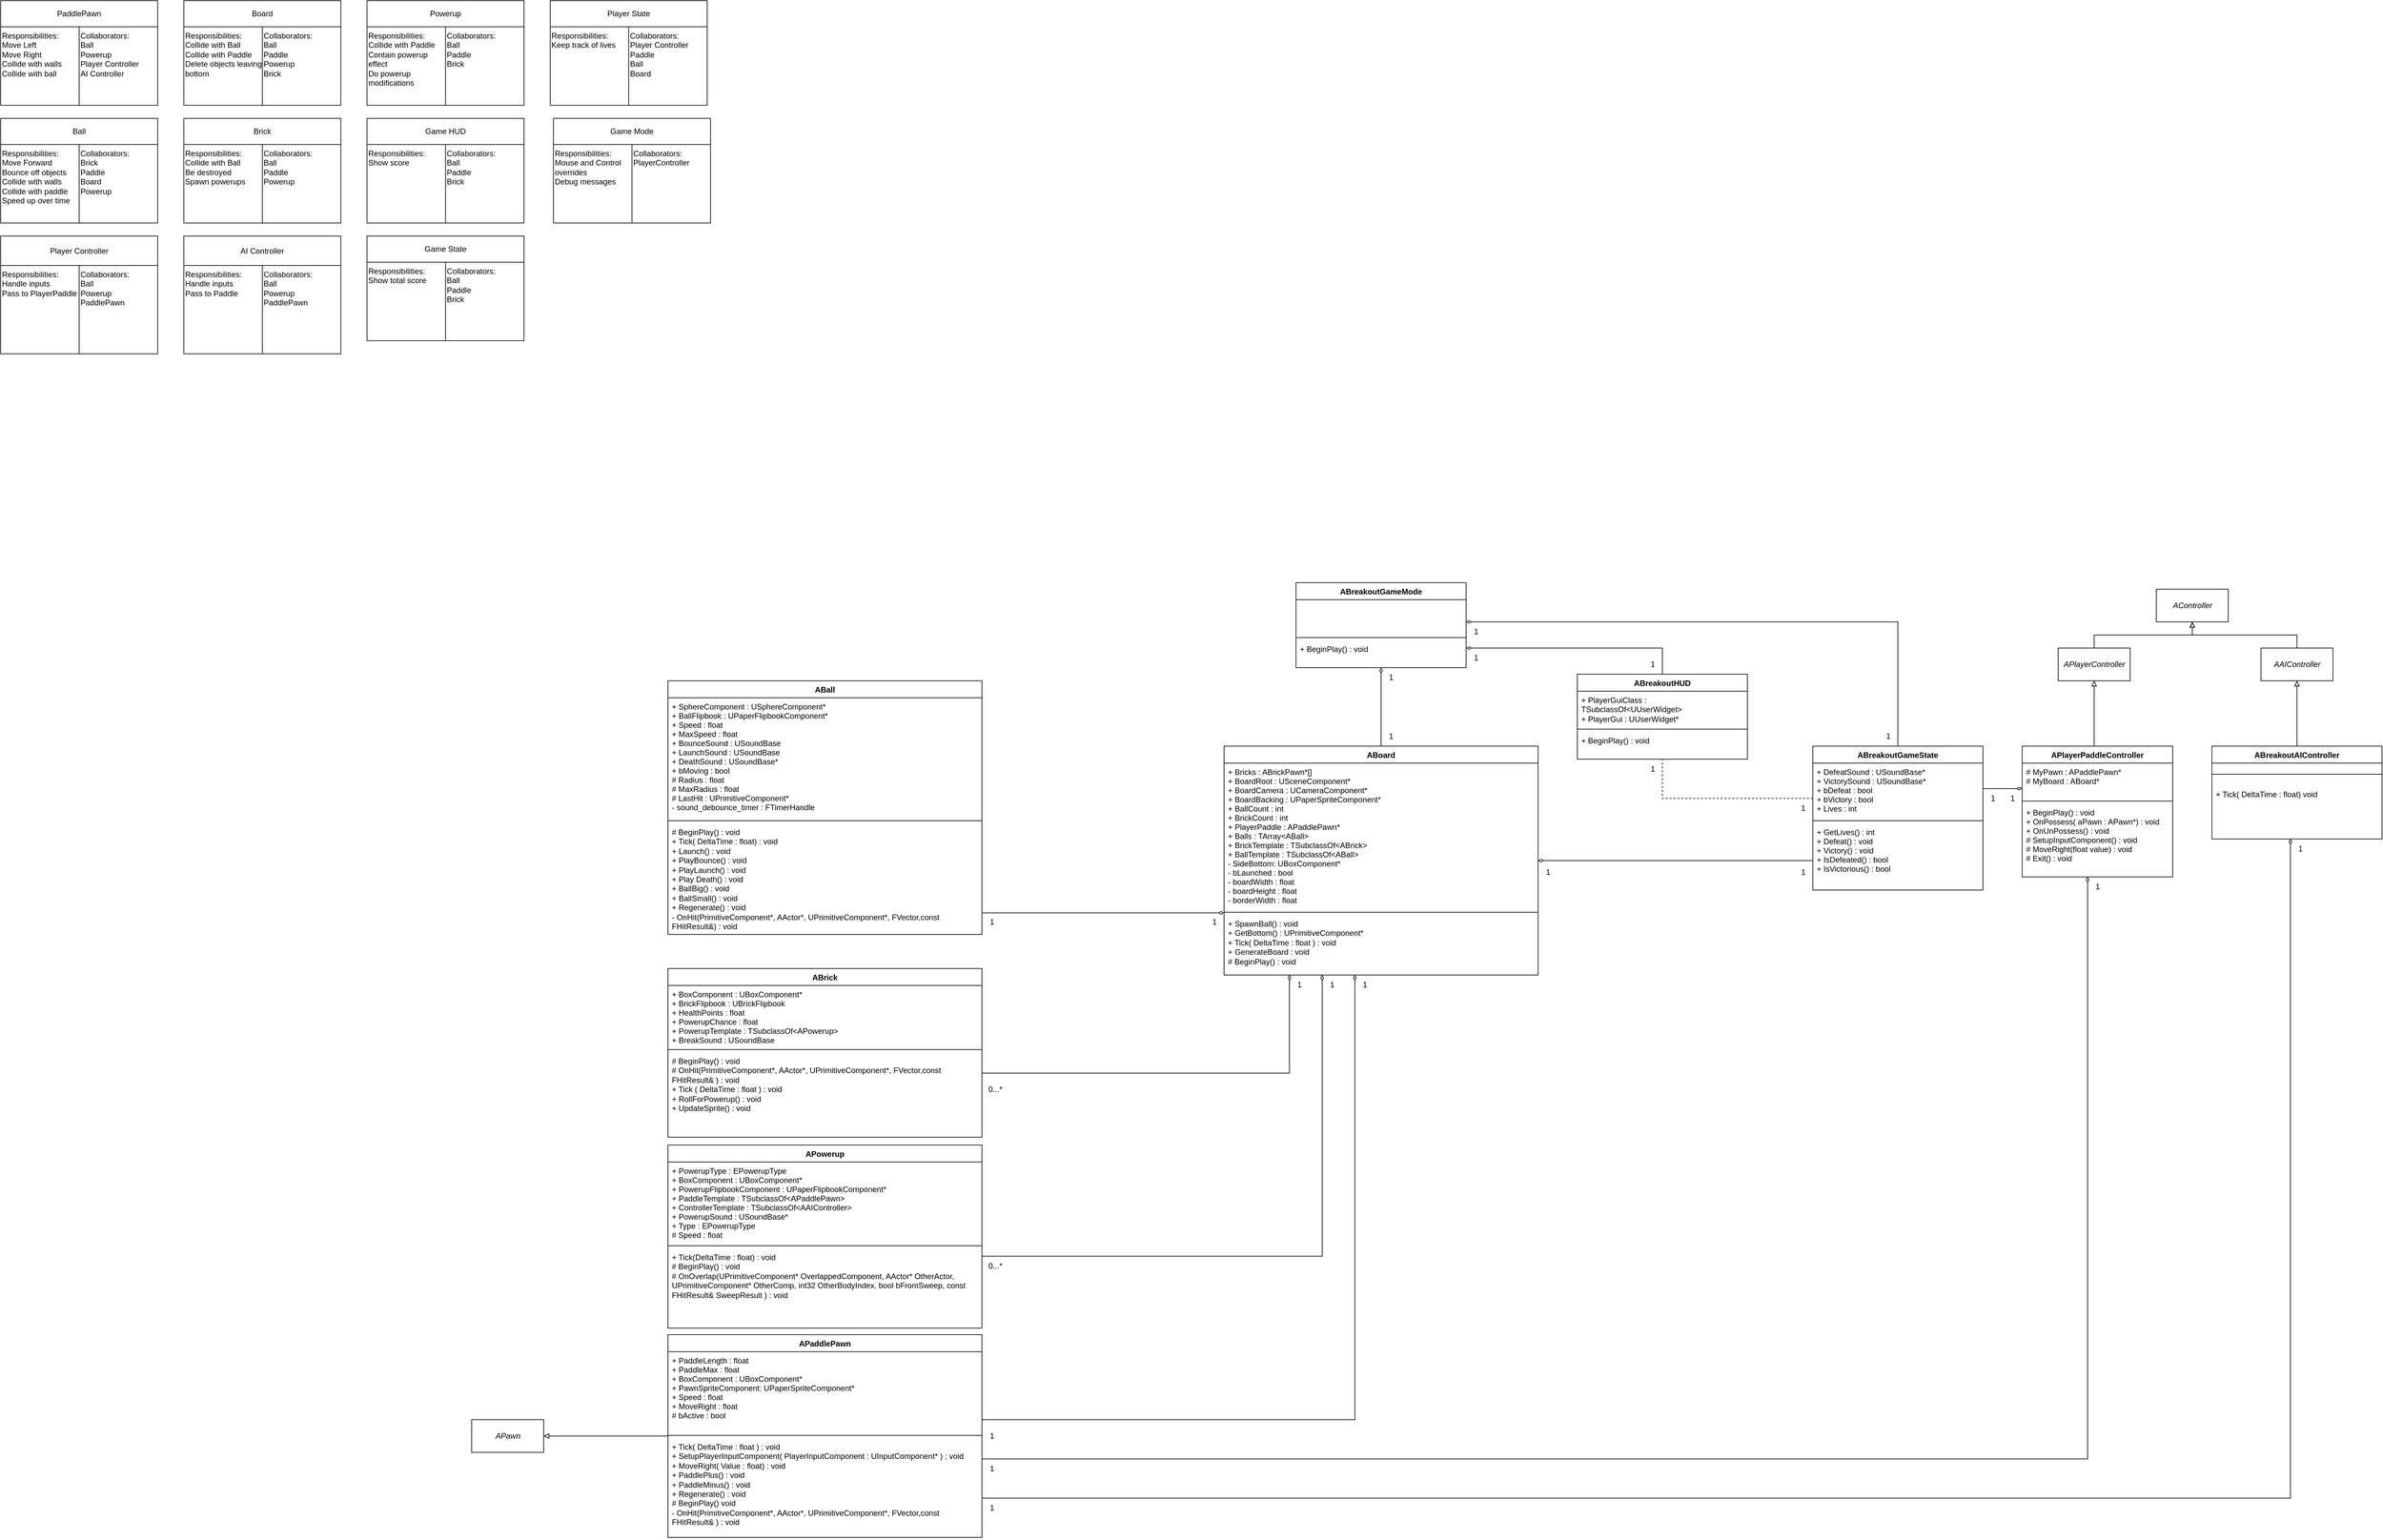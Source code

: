<mxfile version="20.5.3" type="google"><diagram id="Ho-B-RkuxmMPtl5zC5Pr" name="Page-1"><mxGraphModel dx="1625" dy="1938" grid="1" gridSize="10" guides="1" tooltips="1" connect="1" arrows="1" fold="1" page="1" pageScale="1" pageWidth="850" pageHeight="1100" math="0" shadow="0"><root><mxCell id="0"/><mxCell id="1" parent="0"/><mxCell id="bUyKYIeR4zsb5nGHVlZy-1" value="" style="shape=table;startSize=0;container=1;collapsible=0;childLayout=tableLayout;" parent="1" vertex="1"><mxGeometry x="40" y="40" width="240" height="160" as="geometry"/></mxCell><mxCell id="bUyKYIeR4zsb5nGHVlZy-2" value="" style="shape=tableRow;horizontal=0;startSize=0;swimlaneHead=0;swimlaneBody=0;top=0;left=0;bottom=0;right=0;collapsible=0;dropTarget=0;fillColor=none;points=[[0,0.5],[1,0.5]];portConstraint=eastwest;" parent="bUyKYIeR4zsb5nGHVlZy-1" vertex="1"><mxGeometry width="240" height="40" as="geometry"/></mxCell><mxCell id="bUyKYIeR4zsb5nGHVlZy-3" value="PaddlePawn" style="shape=partialRectangle;html=1;whiteSpace=wrap;connectable=0;overflow=hidden;fillColor=none;top=0;left=0;bottom=0;right=0;pointerEvents=1;rowspan=1;colspan=2;" parent="bUyKYIeR4zsb5nGHVlZy-2" vertex="1"><mxGeometry width="240" height="40" as="geometry"><mxRectangle width="120" height="40" as="alternateBounds"/></mxGeometry></mxCell><mxCell id="bUyKYIeR4zsb5nGHVlZy-4" value="" style="shape=partialRectangle;html=1;whiteSpace=wrap;connectable=0;overflow=hidden;fillColor=none;top=0;left=0;bottom=0;right=0;pointerEvents=1;" parent="bUyKYIeR4zsb5nGHVlZy-2" vertex="1" visible="0"><mxGeometry x="120" width="120" height="40" as="geometry"><mxRectangle width="120" height="40" as="alternateBounds"/></mxGeometry></mxCell><mxCell id="bUyKYIeR4zsb5nGHVlZy-5" value="" style="shape=tableRow;horizontal=0;startSize=0;swimlaneHead=0;swimlaneBody=0;top=0;left=0;bottom=0;right=0;collapsible=0;dropTarget=0;fillColor=none;points=[[0,0.5],[1,0.5]];portConstraint=eastwest;" parent="bUyKYIeR4zsb5nGHVlZy-1" vertex="1"><mxGeometry y="40" width="240" height="120" as="geometry"/></mxCell><mxCell id="bUyKYIeR4zsb5nGHVlZy-6" value="Responsibilities:&lt;br&gt;Move Left&lt;br&gt;Move Right&lt;br&gt;Collide with walls&lt;br&gt;Collide with ball" style="shape=partialRectangle;html=1;whiteSpace=wrap;connectable=0;overflow=hidden;fillColor=none;top=0;left=0;bottom=0;right=0;pointerEvents=1;align=left;verticalAlign=top;" parent="bUyKYIeR4zsb5nGHVlZy-5" vertex="1"><mxGeometry width="120" height="120" as="geometry"><mxRectangle width="120" height="120" as="alternateBounds"/></mxGeometry></mxCell><mxCell id="bUyKYIeR4zsb5nGHVlZy-7" value="Collaborators:&lt;br&gt;Ball&lt;br&gt;Powerup&lt;br&gt;Player Controller&lt;br&gt;AI Controller" style="shape=partialRectangle;html=1;whiteSpace=wrap;connectable=0;overflow=hidden;fillColor=none;top=0;left=0;bottom=0;right=0;pointerEvents=1;align=left;verticalAlign=top;" parent="bUyKYIeR4zsb5nGHVlZy-5" vertex="1"><mxGeometry x="120" width="120" height="120" as="geometry"><mxRectangle width="120" height="120" as="alternateBounds"/></mxGeometry></mxCell><mxCell id="bUyKYIeR4zsb5nGHVlZy-8" value="" style="shape=table;startSize=0;container=1;collapsible=0;childLayout=tableLayout;" parent="1" vertex="1"><mxGeometry x="320" y="40" width="240" height="160" as="geometry"/></mxCell><mxCell id="bUyKYIeR4zsb5nGHVlZy-9" value="" style="shape=tableRow;horizontal=0;startSize=0;swimlaneHead=0;swimlaneBody=0;top=0;left=0;bottom=0;right=0;collapsible=0;dropTarget=0;fillColor=none;points=[[0,0.5],[1,0.5]];portConstraint=eastwest;" parent="bUyKYIeR4zsb5nGHVlZy-8" vertex="1"><mxGeometry width="240" height="40" as="geometry"/></mxCell><mxCell id="bUyKYIeR4zsb5nGHVlZy-10" value="Board" style="shape=partialRectangle;html=1;whiteSpace=wrap;connectable=0;overflow=hidden;fillColor=none;top=0;left=0;bottom=0;right=0;pointerEvents=1;rowspan=1;colspan=2;" parent="bUyKYIeR4zsb5nGHVlZy-9" vertex="1"><mxGeometry width="240" height="40" as="geometry"><mxRectangle width="120" height="40" as="alternateBounds"/></mxGeometry></mxCell><mxCell id="bUyKYIeR4zsb5nGHVlZy-11" value="" style="shape=partialRectangle;html=1;whiteSpace=wrap;connectable=0;overflow=hidden;fillColor=none;top=0;left=0;bottom=0;right=0;pointerEvents=1;" parent="bUyKYIeR4zsb5nGHVlZy-9" vertex="1" visible="0"><mxGeometry x="120" width="120" height="40" as="geometry"><mxRectangle width="120" height="40" as="alternateBounds"/></mxGeometry></mxCell><mxCell id="bUyKYIeR4zsb5nGHVlZy-12" value="" style="shape=tableRow;horizontal=0;startSize=0;swimlaneHead=0;swimlaneBody=0;top=0;left=0;bottom=0;right=0;collapsible=0;dropTarget=0;fillColor=none;points=[[0,0.5],[1,0.5]];portConstraint=eastwest;" parent="bUyKYIeR4zsb5nGHVlZy-8" vertex="1"><mxGeometry y="40" width="240" height="120" as="geometry"/></mxCell><mxCell id="bUyKYIeR4zsb5nGHVlZy-13" value="Responsibilities:&lt;br&gt;Collide with Ball&lt;br&gt;Collide with Paddle&lt;br&gt;Delete objects leaving bottom" style="shape=partialRectangle;html=1;whiteSpace=wrap;connectable=0;overflow=hidden;fillColor=none;top=0;left=0;bottom=0;right=0;pointerEvents=1;align=left;verticalAlign=top;" parent="bUyKYIeR4zsb5nGHVlZy-12" vertex="1"><mxGeometry width="120" height="120" as="geometry"><mxRectangle width="120" height="120" as="alternateBounds"/></mxGeometry></mxCell><mxCell id="bUyKYIeR4zsb5nGHVlZy-14" value="Collaborators:&lt;br&gt;Ball&lt;br&gt;Paddle&lt;br&gt;Powerup&lt;br&gt;Brick" style="shape=partialRectangle;html=1;whiteSpace=wrap;connectable=0;overflow=hidden;fillColor=none;top=0;left=0;bottom=0;right=0;pointerEvents=1;align=left;verticalAlign=top;" parent="bUyKYIeR4zsb5nGHVlZy-12" vertex="1"><mxGeometry x="120" width="120" height="120" as="geometry"><mxRectangle width="120" height="120" as="alternateBounds"/></mxGeometry></mxCell><mxCell id="bUyKYIeR4zsb5nGHVlZy-15" value="" style="shape=table;startSize=0;container=1;collapsible=0;childLayout=tableLayout;" parent="1" vertex="1"><mxGeometry x="40" y="220" width="240" height="160" as="geometry"/></mxCell><mxCell id="bUyKYIeR4zsb5nGHVlZy-16" value="" style="shape=tableRow;horizontal=0;startSize=0;swimlaneHead=0;swimlaneBody=0;top=0;left=0;bottom=0;right=0;collapsible=0;dropTarget=0;fillColor=none;points=[[0,0.5],[1,0.5]];portConstraint=eastwest;" parent="bUyKYIeR4zsb5nGHVlZy-15" vertex="1"><mxGeometry width="240" height="40" as="geometry"/></mxCell><mxCell id="bUyKYIeR4zsb5nGHVlZy-17" value="Ball" style="shape=partialRectangle;html=1;whiteSpace=wrap;connectable=0;overflow=hidden;fillColor=none;top=0;left=0;bottom=0;right=0;pointerEvents=1;rowspan=1;colspan=2;" parent="bUyKYIeR4zsb5nGHVlZy-16" vertex="1"><mxGeometry width="240" height="40" as="geometry"><mxRectangle width="120" height="40" as="alternateBounds"/></mxGeometry></mxCell><mxCell id="bUyKYIeR4zsb5nGHVlZy-18" value="" style="shape=partialRectangle;html=1;whiteSpace=wrap;connectable=0;overflow=hidden;fillColor=none;top=0;left=0;bottom=0;right=0;pointerEvents=1;" parent="bUyKYIeR4zsb5nGHVlZy-16" vertex="1" visible="0"><mxGeometry x="120" width="120" height="40" as="geometry"><mxRectangle width="120" height="40" as="alternateBounds"/></mxGeometry></mxCell><mxCell id="bUyKYIeR4zsb5nGHVlZy-19" value="" style="shape=tableRow;horizontal=0;startSize=0;swimlaneHead=0;swimlaneBody=0;top=0;left=0;bottom=0;right=0;collapsible=0;dropTarget=0;fillColor=none;points=[[0,0.5],[1,0.5]];portConstraint=eastwest;" parent="bUyKYIeR4zsb5nGHVlZy-15" vertex="1"><mxGeometry y="40" width="240" height="120" as="geometry"/></mxCell><mxCell id="bUyKYIeR4zsb5nGHVlZy-20" value="Responsibilities:&lt;br&gt;Move Forward&lt;br&gt;Bounce off objects&lt;br&gt;Collide with walls&lt;br&gt;Collide with paddle&lt;br&gt;Speed up over time" style="shape=partialRectangle;html=1;whiteSpace=wrap;connectable=0;overflow=hidden;fillColor=none;top=0;left=0;bottom=0;right=0;pointerEvents=1;align=left;verticalAlign=top;" parent="bUyKYIeR4zsb5nGHVlZy-19" vertex="1"><mxGeometry width="120" height="120" as="geometry"><mxRectangle width="120" height="120" as="alternateBounds"/></mxGeometry></mxCell><mxCell id="bUyKYIeR4zsb5nGHVlZy-21" value="Collaborators:&lt;br&gt;Brick&lt;br&gt;Paddle&lt;br&gt;Board&lt;br&gt;Powerup" style="shape=partialRectangle;html=1;whiteSpace=wrap;connectable=0;overflow=hidden;fillColor=none;top=0;left=0;bottom=0;right=0;pointerEvents=1;align=left;verticalAlign=top;" parent="bUyKYIeR4zsb5nGHVlZy-19" vertex="1"><mxGeometry x="120" width="120" height="120" as="geometry"><mxRectangle width="120" height="120" as="alternateBounds"/></mxGeometry></mxCell><mxCell id="bUyKYIeR4zsb5nGHVlZy-22" value="" style="shape=table;startSize=0;container=1;collapsible=0;childLayout=tableLayout;" parent="1" vertex="1"><mxGeometry x="320" y="220" width="240" height="160" as="geometry"/></mxCell><mxCell id="bUyKYIeR4zsb5nGHVlZy-23" value="" style="shape=tableRow;horizontal=0;startSize=0;swimlaneHead=0;swimlaneBody=0;top=0;left=0;bottom=0;right=0;collapsible=0;dropTarget=0;fillColor=none;points=[[0,0.5],[1,0.5]];portConstraint=eastwest;" parent="bUyKYIeR4zsb5nGHVlZy-22" vertex="1"><mxGeometry width="240" height="40" as="geometry"/></mxCell><mxCell id="bUyKYIeR4zsb5nGHVlZy-24" value="Brick" style="shape=partialRectangle;html=1;whiteSpace=wrap;connectable=0;overflow=hidden;fillColor=none;top=0;left=0;bottom=0;right=0;pointerEvents=1;rowspan=1;colspan=2;" parent="bUyKYIeR4zsb5nGHVlZy-23" vertex="1"><mxGeometry width="240" height="40" as="geometry"><mxRectangle width="120" height="40" as="alternateBounds"/></mxGeometry></mxCell><mxCell id="bUyKYIeR4zsb5nGHVlZy-25" value="" style="shape=partialRectangle;html=1;whiteSpace=wrap;connectable=0;overflow=hidden;fillColor=none;top=0;left=0;bottom=0;right=0;pointerEvents=1;" parent="bUyKYIeR4zsb5nGHVlZy-23" vertex="1" visible="0"><mxGeometry x="120" width="120" height="40" as="geometry"><mxRectangle width="120" height="40" as="alternateBounds"/></mxGeometry></mxCell><mxCell id="bUyKYIeR4zsb5nGHVlZy-26" value="" style="shape=tableRow;horizontal=0;startSize=0;swimlaneHead=0;swimlaneBody=0;top=0;left=0;bottom=0;right=0;collapsible=0;dropTarget=0;fillColor=none;points=[[0,0.5],[1,0.5]];portConstraint=eastwest;" parent="bUyKYIeR4zsb5nGHVlZy-22" vertex="1"><mxGeometry y="40" width="240" height="120" as="geometry"/></mxCell><mxCell id="bUyKYIeR4zsb5nGHVlZy-27" value="Responsibilities:&lt;br&gt;Collide with Ball&lt;br&gt;Be destroyed&lt;br&gt;Spawn powerups" style="shape=partialRectangle;html=1;whiteSpace=wrap;connectable=0;overflow=hidden;fillColor=none;top=0;left=0;bottom=0;right=0;pointerEvents=1;align=left;verticalAlign=top;" parent="bUyKYIeR4zsb5nGHVlZy-26" vertex="1"><mxGeometry width="120" height="120" as="geometry"><mxRectangle width="120" height="120" as="alternateBounds"/></mxGeometry></mxCell><mxCell id="bUyKYIeR4zsb5nGHVlZy-28" value="Collaborators:&lt;br&gt;Ball&lt;br&gt;Paddle&lt;br&gt;Powerup" style="shape=partialRectangle;html=1;whiteSpace=wrap;connectable=0;overflow=hidden;fillColor=none;top=0;left=0;bottom=0;right=0;pointerEvents=1;align=left;verticalAlign=top;" parent="bUyKYIeR4zsb5nGHVlZy-26" vertex="1"><mxGeometry x="120" width="120" height="120" as="geometry"><mxRectangle width="120" height="120" as="alternateBounds"/></mxGeometry></mxCell><mxCell id="bUyKYIeR4zsb5nGHVlZy-29" value="" style="shape=table;startSize=0;container=1;collapsible=0;childLayout=tableLayout;" parent="1" vertex="1"><mxGeometry x="600" y="40" width="240" height="160" as="geometry"/></mxCell><mxCell id="bUyKYIeR4zsb5nGHVlZy-30" value="" style="shape=tableRow;horizontal=0;startSize=0;swimlaneHead=0;swimlaneBody=0;top=0;left=0;bottom=0;right=0;collapsible=0;dropTarget=0;fillColor=none;points=[[0,0.5],[1,0.5]];portConstraint=eastwest;" parent="bUyKYIeR4zsb5nGHVlZy-29" vertex="1"><mxGeometry width="240" height="40" as="geometry"/></mxCell><mxCell id="bUyKYIeR4zsb5nGHVlZy-31" value="Powerup" style="shape=partialRectangle;html=1;whiteSpace=wrap;connectable=0;overflow=hidden;fillColor=none;top=0;left=0;bottom=0;right=0;pointerEvents=1;rowspan=1;colspan=2;" parent="bUyKYIeR4zsb5nGHVlZy-30" vertex="1"><mxGeometry width="240" height="40" as="geometry"><mxRectangle width="120" height="40" as="alternateBounds"/></mxGeometry></mxCell><mxCell id="bUyKYIeR4zsb5nGHVlZy-32" value="" style="shape=partialRectangle;html=1;whiteSpace=wrap;connectable=0;overflow=hidden;fillColor=none;top=0;left=0;bottom=0;right=0;pointerEvents=1;" parent="bUyKYIeR4zsb5nGHVlZy-30" vertex="1" visible="0"><mxGeometry x="120" width="120" height="40" as="geometry"><mxRectangle width="120" height="40" as="alternateBounds"/></mxGeometry></mxCell><mxCell id="bUyKYIeR4zsb5nGHVlZy-33" value="" style="shape=tableRow;horizontal=0;startSize=0;swimlaneHead=0;swimlaneBody=0;top=0;left=0;bottom=0;right=0;collapsible=0;dropTarget=0;fillColor=none;points=[[0,0.5],[1,0.5]];portConstraint=eastwest;" parent="bUyKYIeR4zsb5nGHVlZy-29" vertex="1"><mxGeometry y="40" width="240" height="120" as="geometry"/></mxCell><mxCell id="bUyKYIeR4zsb5nGHVlZy-34" value="Responsibilities:&lt;br&gt;Collide with Paddle&lt;br&gt;Contain powerup effect&lt;br&gt;Do powerup modifications" style="shape=partialRectangle;html=1;whiteSpace=wrap;connectable=0;overflow=hidden;fillColor=none;top=0;left=0;bottom=0;right=0;pointerEvents=1;align=left;verticalAlign=top;" parent="bUyKYIeR4zsb5nGHVlZy-33" vertex="1"><mxGeometry width="120" height="120" as="geometry"><mxRectangle width="120" height="120" as="alternateBounds"/></mxGeometry></mxCell><mxCell id="bUyKYIeR4zsb5nGHVlZy-35" value="Collaborators:&lt;br&gt;Ball&lt;br&gt;Paddle&lt;br&gt;Brick" style="shape=partialRectangle;html=1;whiteSpace=wrap;connectable=0;overflow=hidden;fillColor=none;top=0;left=0;bottom=0;right=0;pointerEvents=1;align=left;verticalAlign=top;" parent="bUyKYIeR4zsb5nGHVlZy-33" vertex="1"><mxGeometry x="120" width="120" height="120" as="geometry"><mxRectangle width="120" height="120" as="alternateBounds"/></mxGeometry></mxCell><mxCell id="-lI7ovpHppfsJtkFs-yP-1" value="" style="shape=table;startSize=0;container=1;collapsible=0;childLayout=tableLayout;" parent="1" vertex="1"><mxGeometry x="40" y="400" width="240" height="180" as="geometry"/></mxCell><mxCell id="-lI7ovpHppfsJtkFs-yP-2" value="" style="shape=tableRow;horizontal=0;startSize=0;swimlaneHead=0;swimlaneBody=0;top=0;left=0;bottom=0;right=0;collapsible=0;dropTarget=0;fillColor=none;points=[[0,0.5],[1,0.5]];portConstraint=eastwest;" parent="-lI7ovpHppfsJtkFs-yP-1" vertex="1"><mxGeometry width="240" height="45" as="geometry"/></mxCell><mxCell id="-lI7ovpHppfsJtkFs-yP-3" value="Player Controller" style="shape=partialRectangle;html=1;whiteSpace=wrap;connectable=0;overflow=hidden;fillColor=none;top=0;left=0;bottom=0;right=0;pointerEvents=1;rowspan=1;colspan=2;" parent="-lI7ovpHppfsJtkFs-yP-2" vertex="1"><mxGeometry width="240" height="45" as="geometry"><mxRectangle width="120" height="45" as="alternateBounds"/></mxGeometry></mxCell><mxCell id="-lI7ovpHppfsJtkFs-yP-4" value="" style="shape=partialRectangle;html=1;whiteSpace=wrap;connectable=0;overflow=hidden;fillColor=none;top=0;left=0;bottom=0;right=0;pointerEvents=1;" parent="-lI7ovpHppfsJtkFs-yP-2" vertex="1" visible="0"><mxGeometry x="120" width="120" height="45" as="geometry"><mxRectangle width="120" height="45" as="alternateBounds"/></mxGeometry></mxCell><mxCell id="-lI7ovpHppfsJtkFs-yP-5" value="" style="shape=tableRow;horizontal=0;startSize=0;swimlaneHead=0;swimlaneBody=0;top=0;left=0;bottom=0;right=0;collapsible=0;dropTarget=0;fillColor=none;points=[[0,0.5],[1,0.5]];portConstraint=eastwest;" parent="-lI7ovpHppfsJtkFs-yP-1" vertex="1"><mxGeometry y="45" width="240" height="135" as="geometry"/></mxCell><mxCell id="-lI7ovpHppfsJtkFs-yP-6" value="Responsibilities:&lt;br&gt;Handle inputs &lt;br&gt;Pass to PlayerPaddle&lt;br&gt;" style="shape=partialRectangle;html=1;whiteSpace=wrap;connectable=0;overflow=hidden;fillColor=none;top=0;left=0;bottom=0;right=0;pointerEvents=1;align=left;verticalAlign=top;" parent="-lI7ovpHppfsJtkFs-yP-5" vertex="1"><mxGeometry width="120" height="135" as="geometry"><mxRectangle width="120" height="135" as="alternateBounds"/></mxGeometry></mxCell><mxCell id="-lI7ovpHppfsJtkFs-yP-7" value="Collaborators:&lt;br&gt;Ball&lt;br&gt;Powerup&lt;br&gt;PaddlePawn" style="shape=partialRectangle;html=1;whiteSpace=wrap;connectable=0;overflow=hidden;fillColor=none;top=0;left=0;bottom=0;right=0;pointerEvents=1;align=left;verticalAlign=top;" parent="-lI7ovpHppfsJtkFs-yP-5" vertex="1"><mxGeometry x="120" width="120" height="135" as="geometry"><mxRectangle width="120" height="135" as="alternateBounds"/></mxGeometry></mxCell><mxCell id="-lI7ovpHppfsJtkFs-yP-22" style="edgeStyle=orthogonalEdgeStyle;rounded=0;orthogonalLoop=1;jettySize=auto;html=1;endArrow=block;endFill=0;" parent="1" source="-lI7ovpHppfsJtkFs-yP-8" target="-lI7ovpHppfsJtkFs-yP-19" edge="1"><mxGeometry relative="1" as="geometry"/></mxCell><mxCell id="-lI7ovpHppfsJtkFs-yP-8" value="APaddlePawn" style="swimlane;fontStyle=1;align=center;verticalAlign=top;childLayout=stackLayout;horizontal=1;startSize=26;horizontalStack=0;resizeParent=1;resizeParentMax=0;resizeLast=0;collapsible=1;marginBottom=0;" parent="1" vertex="1"><mxGeometry x="1060" y="2080" width="480" height="310" as="geometry"/></mxCell><mxCell id="-lI7ovpHppfsJtkFs-yP-9" value="+ PaddleLength : float&#10;+ PaddleMax : float&#10;+ BoxComponent : UBoxComponent*&#10;+ PawnSpriteComponent: UPaperSpriteComponent*&#10;+ Speed : float&#10;+ MoveRight : float&#10;# bActive : bool" style="text;strokeColor=none;fillColor=none;align=left;verticalAlign=top;spacingLeft=4;spacingRight=4;overflow=hidden;rotatable=0;points=[[0,0.5],[1,0.5]];portConstraint=eastwest;" parent="-lI7ovpHppfsJtkFs-yP-8" vertex="1"><mxGeometry y="26" width="480" height="124" as="geometry"/></mxCell><mxCell id="-lI7ovpHppfsJtkFs-yP-10" value="" style="line;strokeWidth=1;fillColor=none;align=left;verticalAlign=middle;spacingTop=-1;spacingLeft=3;spacingRight=3;rotatable=0;labelPosition=right;points=[];portConstraint=eastwest;strokeColor=inherit;" parent="-lI7ovpHppfsJtkFs-yP-8" vertex="1"><mxGeometry y="150" width="480" height="8" as="geometry"/></mxCell><mxCell id="-lI7ovpHppfsJtkFs-yP-11" value="+ Tick( DeltaTime : float ) : void&#10;+ SetupPlayerInputComponent( PlayerInputComponent : UInputComponent* ) : void&#10;+ MoveRight( Value : float) : void&#10;+ PaddlePlus() : void&#10;+ PaddleMinus() : void&#10;+ Regenerate() : void&#10;# BeginPlay() void&#10;- OnHit(PrimitiveComponent*, AActor*, UPrimitiveComponent*, FVector,const FHitResult&amp; ) : void" style="text;strokeColor=none;fillColor=none;align=left;verticalAlign=top;spacingLeft=4;spacingRight=4;overflow=hidden;rotatable=0;points=[[0,0.5],[1,0.5]];portConstraint=eastwest;rounded=0;whiteSpace=wrap;" parent="-lI7ovpHppfsJtkFs-yP-8" vertex="1"><mxGeometry y="158" width="480" height="152" as="geometry"/></mxCell><mxCell id="-lI7ovpHppfsJtkFs-yP-12" value="" style="shape=table;startSize=0;container=1;collapsible=0;childLayout=tableLayout;" parent="1" vertex="1"><mxGeometry x="320" y="400" width="240" height="180" as="geometry"/></mxCell><mxCell id="-lI7ovpHppfsJtkFs-yP-13" value="" style="shape=tableRow;horizontal=0;startSize=0;swimlaneHead=0;swimlaneBody=0;top=0;left=0;bottom=0;right=0;collapsible=0;dropTarget=0;fillColor=none;points=[[0,0.5],[1,0.5]];portConstraint=eastwest;" parent="-lI7ovpHppfsJtkFs-yP-12" vertex="1"><mxGeometry width="240" height="45" as="geometry"/></mxCell><mxCell id="-lI7ovpHppfsJtkFs-yP-14" value="AI Controller" style="shape=partialRectangle;html=1;whiteSpace=wrap;connectable=0;overflow=hidden;fillColor=none;top=0;left=0;bottom=0;right=0;pointerEvents=1;rowspan=1;colspan=2;" parent="-lI7ovpHppfsJtkFs-yP-13" vertex="1"><mxGeometry width="240" height="45" as="geometry"><mxRectangle width="120" height="45" as="alternateBounds"/></mxGeometry></mxCell><mxCell id="-lI7ovpHppfsJtkFs-yP-15" value="" style="shape=partialRectangle;html=1;whiteSpace=wrap;connectable=0;overflow=hidden;fillColor=none;top=0;left=0;bottom=0;right=0;pointerEvents=1;" parent="-lI7ovpHppfsJtkFs-yP-13" vertex="1" visible="0"><mxGeometry x="120" width="120" height="45" as="geometry"><mxRectangle width="120" height="45" as="alternateBounds"/></mxGeometry></mxCell><mxCell id="-lI7ovpHppfsJtkFs-yP-16" value="" style="shape=tableRow;horizontal=0;startSize=0;swimlaneHead=0;swimlaneBody=0;top=0;left=0;bottom=0;right=0;collapsible=0;dropTarget=0;fillColor=none;points=[[0,0.5],[1,0.5]];portConstraint=eastwest;" parent="-lI7ovpHppfsJtkFs-yP-12" vertex="1"><mxGeometry y="45" width="240" height="135" as="geometry"/></mxCell><mxCell id="-lI7ovpHppfsJtkFs-yP-17" value="Responsibilities:&lt;br&gt;Handle inputs &lt;br&gt;Pass to Paddle" style="shape=partialRectangle;html=1;whiteSpace=wrap;connectable=0;overflow=hidden;fillColor=none;top=0;left=0;bottom=0;right=0;pointerEvents=1;align=left;verticalAlign=top;" parent="-lI7ovpHppfsJtkFs-yP-16" vertex="1"><mxGeometry width="120" height="135" as="geometry"><mxRectangle width="120" height="135" as="alternateBounds"/></mxGeometry></mxCell><mxCell id="-lI7ovpHppfsJtkFs-yP-18" value="Collaborators:&lt;br&gt;Ball&lt;br&gt;Powerup&lt;br&gt;PaddlePawn" style="shape=partialRectangle;html=1;whiteSpace=wrap;connectable=0;overflow=hidden;fillColor=none;top=0;left=0;bottom=0;right=0;pointerEvents=1;align=left;verticalAlign=top;" parent="-lI7ovpHppfsJtkFs-yP-16" vertex="1"><mxGeometry x="120" width="120" height="135" as="geometry"><mxRectangle width="120" height="135" as="alternateBounds"/></mxGeometry></mxCell><mxCell id="-lI7ovpHppfsJtkFs-yP-19" value="&lt;i&gt;APawn&lt;/i&gt;" style="html=1;" parent="1" vertex="1"><mxGeometry x="760" y="2210" width="110" height="50" as="geometry"/></mxCell><mxCell id="-lI7ovpHppfsJtkFs-yP-23" value="ABall" style="swimlane;fontStyle=1;align=center;verticalAlign=top;childLayout=stackLayout;horizontal=1;startSize=26;horizontalStack=0;resizeParent=1;resizeParentMax=0;resizeLast=0;collapsible=1;marginBottom=0;" parent="1" vertex="1"><mxGeometry x="1060" y="1080" width="480" height="388" as="geometry"><mxRectangle x="650" y="1140" width="70" height="30" as="alternateBounds"/></mxGeometry></mxCell><mxCell id="-lI7ovpHppfsJtkFs-yP-24" value="+ SphereComponent : USphereComponent*&#10;+ BallFlipbook : UPaperFlipbookComponent*&#10;+ Speed : float&#10;+ MaxSpeed : float&#10;+ BounceSound : USoundBase&#10;+ LaunchSound : USoundBase&#10;+ DeathSound : USoundBase*&#10;+ bMoving : bool&#10;# Radius : float&#10;# MaxRadius : float&#10;# LastHit : UPrimitiveComponent*&#10;- sound_debounce_timer : FTimerHandle&#10;" style="text;strokeColor=none;fillColor=none;align=left;verticalAlign=top;spacingLeft=4;spacingRight=4;overflow=hidden;rotatable=0;points=[[0,0.5],[1,0.5]];portConstraint=eastwest;" parent="-lI7ovpHppfsJtkFs-yP-23" vertex="1"><mxGeometry y="26" width="480" height="184" as="geometry"/></mxCell><mxCell id="-lI7ovpHppfsJtkFs-yP-25" value="" style="line;strokeWidth=1;fillColor=none;align=left;verticalAlign=middle;spacingTop=-1;spacingLeft=3;spacingRight=3;rotatable=0;labelPosition=right;points=[];portConstraint=eastwest;strokeColor=inherit;" parent="-lI7ovpHppfsJtkFs-yP-23" vertex="1"><mxGeometry y="210" width="480" height="8" as="geometry"/></mxCell><mxCell id="-lI7ovpHppfsJtkFs-yP-26" value="# BeginPlay() : void&#10;+ Tick( DeltaTime : float) : void&#10;+ Launch() : void&#10;+ PlayBounce() : void&#10;+ PlayLaunch() : void&#10;+ Play Death() : void&#10;+ BallBig() : void&#10;+ BallSmall() : void&#10;+ Regenerate() : void&#10;- OnHit(PrimitiveComponent*, AActor*, UPrimitiveComponent*, FVector,const FHitResult&amp;) : void" style="text;strokeColor=none;fillColor=none;align=left;verticalAlign=top;spacingLeft=4;spacingRight=4;overflow=hidden;rotatable=0;points=[[0,0.5],[1,0.5]];portConstraint=eastwest;whiteSpace=wrap;" parent="-lI7ovpHppfsJtkFs-yP-23" vertex="1"><mxGeometry y="218" width="480" height="170" as="geometry"/></mxCell><mxCell id="8lksy13aBJpFLraxpD3n-131" style="edgeStyle=orthogonalEdgeStyle;rounded=0;orthogonalLoop=1;jettySize=auto;html=1;startArrow=diamondThin;startFill=0;endArrow=none;endFill=0;" parent="1" source="-lI7ovpHppfsJtkFs-yP-27" target="8lksy13aBJpFLraxpD3n-59" edge="1"><mxGeometry relative="1" as="geometry"><Array as="points"><mxPoint x="2940" y="1400"/></Array></mxGeometry></mxCell><mxCell id="8lksy13aBJpFLraxpD3n-142" style="edgeStyle=orthogonalEdgeStyle;rounded=0;orthogonalLoop=1;jettySize=auto;html=1;startArrow=diamondThin;startFill=0;endArrow=none;endFill=0;" parent="1" source="-lI7ovpHppfsJtkFs-yP-27" target="-lI7ovpHppfsJtkFs-yP-23" edge="1"><mxGeometry relative="1" as="geometry"><Array as="points"><mxPoint x="1790" y="1435"/><mxPoint x="1790" y="1435"/></Array></mxGeometry></mxCell><mxCell id="8lksy13aBJpFLraxpD3n-144" style="edgeStyle=orthogonalEdgeStyle;rounded=0;orthogonalLoop=1;jettySize=auto;html=1;startArrow=diamondThin;startFill=0;endArrow=none;endFill=0;" parent="1" source="-lI7ovpHppfsJtkFs-yP-27" target="-lI7ovpHppfsJtkFs-yP-32" edge="1"><mxGeometry relative="1" as="geometry"><Array as="points"><mxPoint x="2010" y="1680"/></Array></mxGeometry></mxCell><mxCell id="8lksy13aBJpFLraxpD3n-146" style="edgeStyle=orthogonalEdgeStyle;rounded=0;orthogonalLoop=1;jettySize=auto;html=1;startArrow=diamondThin;startFill=0;endArrow=none;endFill=0;" parent="1" source="-lI7ovpHppfsJtkFs-yP-27" target="-lI7ovpHppfsJtkFs-yP-38" edge="1"><mxGeometry relative="1" as="geometry"><Array as="points"><mxPoint x="2060" y="1960"/></Array></mxGeometry></mxCell><mxCell id="8lksy13aBJpFLraxpD3n-148" style="edgeStyle=orthogonalEdgeStyle;rounded=0;orthogonalLoop=1;jettySize=auto;html=1;startArrow=diamondThin;startFill=0;endArrow=none;endFill=0;" parent="1" source="-lI7ovpHppfsJtkFs-yP-27" target="-lI7ovpHppfsJtkFs-yP-8" edge="1"><mxGeometry relative="1" as="geometry"><Array as="points"><mxPoint x="2110" y="2210"/></Array></mxGeometry></mxCell><mxCell id="-lI7ovpHppfsJtkFs-yP-27" value="ABoard" style="swimlane;fontStyle=1;align=center;verticalAlign=top;childLayout=stackLayout;horizontal=1;startSize=26;horizontalStack=0;resizeParent=1;resizeParentMax=0;resizeLast=0;collapsible=1;marginBottom=0;" parent="1" vertex="1"><mxGeometry x="1910" y="1180" width="480" height="350" as="geometry"/></mxCell><mxCell id="-lI7ovpHppfsJtkFs-yP-28" value="+ Bricks : ABrickPawn*[]&#10;+ BoardRoot : USceneComponent*&#10;+ BoardCamera : UCameraComponent*&#10;+ BoardBacking : UPaperSpriteComponent*&#10;+ BallCount : int&#10;+ BrickCount : int&#10;+ PlayerPaddle : APaddlePawn*&#10;+ Balls : TArray&lt;ABall&gt;&#10;+ BrickTemplate : TSubclassOf&lt;ABrick&gt;&#10;+ BallTemplate : TSubclassOf&lt;ABall&gt;&#10;- SideBottom: UBoxComponent*&#10;- bLaunched : bool&#10;- boardWidth : float&#10;- boardHeight : float&#10;- borderWidth : float" style="text;strokeColor=none;fillColor=none;align=left;verticalAlign=top;spacingLeft=4;spacingRight=4;overflow=hidden;rotatable=0;points=[[0,0.5],[1,0.5]];portConstraint=eastwest;" parent="-lI7ovpHppfsJtkFs-yP-27" vertex="1"><mxGeometry y="26" width="480" height="224" as="geometry"/></mxCell><mxCell id="-lI7ovpHppfsJtkFs-yP-29" value="" style="line;strokeWidth=1;fillColor=none;align=left;verticalAlign=middle;spacingTop=-1;spacingLeft=3;spacingRight=3;rotatable=0;labelPosition=right;points=[];portConstraint=eastwest;strokeColor=inherit;" parent="-lI7ovpHppfsJtkFs-yP-27" vertex="1"><mxGeometry y="250" width="480" height="8" as="geometry"/></mxCell><mxCell id="-lI7ovpHppfsJtkFs-yP-30" value="+ SpawnBall() : void&#10;+ GetBottom() : UPrimitiveComponent*&#10;+ Tick( DeltaTime : float ) : void&#10;+ GenerateBoard : void&#10;# BeginPlay() : void" style="text;strokeColor=none;fillColor=none;align=left;verticalAlign=top;spacingLeft=4;spacingRight=4;overflow=hidden;rotatable=0;points=[[0,0.5],[1,0.5]];portConstraint=eastwest;whiteSpace=wrap;" parent="-lI7ovpHppfsJtkFs-yP-27" vertex="1"><mxGeometry y="258" width="480" height="92" as="geometry"/></mxCell><mxCell id="-lI7ovpHppfsJtkFs-yP-32" value="ABrick" style="swimlane;fontStyle=1;align=center;verticalAlign=top;childLayout=stackLayout;horizontal=1;startSize=26;horizontalStack=0;resizeParent=1;resizeParentMax=0;resizeLast=0;collapsible=1;marginBottom=0;" parent="1" vertex="1"><mxGeometry x="1060" y="1520" width="480" height="258" as="geometry"/></mxCell><mxCell id="-lI7ovpHppfsJtkFs-yP-33" value="+ BoxComponent : UBoxComponent*&#10;+ BrickFlipbook : UBrickFlipbook&#10;+ HealthPoints : float&#10;+ PowerupChance : float&#10;+ PowerupTemplate : TSubclassOf&lt;APowerup&gt;&#10;+ BreakSound : USoundBase" style="text;strokeColor=none;fillColor=none;align=left;verticalAlign=top;spacingLeft=4;spacingRight=4;overflow=hidden;rotatable=0;points=[[0,0.5],[1,0.5]];portConstraint=eastwest;" parent="-lI7ovpHppfsJtkFs-yP-32" vertex="1"><mxGeometry y="26" width="480" height="94" as="geometry"/></mxCell><mxCell id="-lI7ovpHppfsJtkFs-yP-34" value="" style="line;strokeWidth=1;fillColor=none;align=left;verticalAlign=middle;spacingTop=-1;spacingLeft=3;spacingRight=3;rotatable=0;labelPosition=right;points=[];portConstraint=eastwest;strokeColor=inherit;" parent="-lI7ovpHppfsJtkFs-yP-32" vertex="1"><mxGeometry y="120" width="480" height="8" as="geometry"/></mxCell><mxCell id="-lI7ovpHppfsJtkFs-yP-35" value="# BeginPlay() : void&#10;# OnHit(PrimitiveComponent*, AActor*, UPrimitiveComponent*, FVector,const FHitResult&amp; ) : void&#10;+ Tick ( DeltaTime : float ) : void&#10;+ RollForPowerup() : void&#10;+ UpdateSprite() : void" style="text;strokeColor=none;fillColor=none;align=left;verticalAlign=top;spacingLeft=4;spacingRight=4;overflow=hidden;rotatable=0;points=[[0,0.5],[1,0.5]];portConstraint=eastwest;whiteSpace=wrap;" parent="-lI7ovpHppfsJtkFs-yP-32" vertex="1"><mxGeometry y="128" width="480" height="130" as="geometry"/></mxCell><mxCell id="-lI7ovpHppfsJtkFs-yP-38" value="APowerup" style="swimlane;fontStyle=1;align=center;verticalAlign=top;childLayout=stackLayout;horizontal=1;startSize=26;horizontalStack=0;resizeParent=1;resizeParentMax=0;resizeLast=0;collapsible=1;marginBottom=0;" parent="1" vertex="1"><mxGeometry x="1060" y="1790" width="480" height="280" as="geometry"/></mxCell><mxCell id="-lI7ovpHppfsJtkFs-yP-39" value="+ PowerupType : EPowerupType&#10;+ BoxComponent : UBoxComponent*&#10;+ PowerupFlipbookComponent : UPaperFlipbookComponent*&#10;+ PaddleTemplate : TSubclassOf&lt;APaddlePawn&gt;&#10;+ ControllerTemplate : TSubclassOf&lt;AAIController&gt;&#10;+ PowerupSound : USoundBase*&#10;+ Type : EPowerupType &#10;# Speed : float" style="text;strokeColor=none;fillColor=none;align=left;verticalAlign=top;spacingLeft=4;spacingRight=4;overflow=hidden;rotatable=0;points=[[0,0.5],[1,0.5]];portConstraint=eastwest;" parent="-lI7ovpHppfsJtkFs-yP-38" vertex="1"><mxGeometry y="26" width="480" height="124" as="geometry"/></mxCell><mxCell id="-lI7ovpHppfsJtkFs-yP-40" value="" style="line;strokeWidth=1;fillColor=none;align=left;verticalAlign=middle;spacingTop=-1;spacingLeft=3;spacingRight=3;rotatable=0;labelPosition=right;points=[];portConstraint=eastwest;strokeColor=inherit;" parent="-lI7ovpHppfsJtkFs-yP-38" vertex="1"><mxGeometry y="150" width="480" height="8" as="geometry"/></mxCell><mxCell id="-lI7ovpHppfsJtkFs-yP-41" value="+ Tick(DeltaTime : float) : void&#10;# BeginPlay() : void&#10;# OnOverlap(UPrimitiveComponent* OverlappedComponent, AActor* OtherActor, UPrimitiveComponent* OtherComp, int32 OtherBodyIndex, bool bFromSweep, const FHitResult&amp; SweepResult ) : void" style="text;strokeColor=none;fillColor=none;align=left;verticalAlign=top;spacingLeft=4;spacingRight=4;overflow=hidden;rotatable=0;points=[[0,0.5],[1,0.5]];portConstraint=eastwest;whiteSpace=wrap;" parent="-lI7ovpHppfsJtkFs-yP-38" vertex="1"><mxGeometry y="158" width="480" height="122" as="geometry"/></mxCell><mxCell id="-lI7ovpHppfsJtkFs-yP-43" value="&lt;i&gt;AController&lt;/i&gt;" style="html=1;" parent="1" vertex="1"><mxGeometry x="3335" y="940" width="110" height="50" as="geometry"/></mxCell><mxCell id="-lI7ovpHppfsJtkFs-yP-46" style="edgeStyle=orthogonalEdgeStyle;rounded=0;orthogonalLoop=1;jettySize=auto;html=1;endArrow=block;endFill=0;" parent="1" source="-lI7ovpHppfsJtkFs-yP-45" target="-lI7ovpHppfsJtkFs-yP-43" edge="1"><mxGeometry relative="1" as="geometry"><Array as="points"><mxPoint x="3240" y="1010"/><mxPoint x="3390" y="1010"/></Array></mxGeometry></mxCell><mxCell id="-lI7ovpHppfsJtkFs-yP-45" value="&lt;i&gt;APlayerController&lt;/i&gt;" style="html=1;" parent="1" vertex="1"><mxGeometry x="3185" y="1030" width="110" height="50" as="geometry"/></mxCell><mxCell id="-lI7ovpHppfsJtkFs-yP-48" style="edgeStyle=orthogonalEdgeStyle;rounded=0;orthogonalLoop=1;jettySize=auto;html=1;endArrow=block;endFill=0;" parent="1" source="-lI7ovpHppfsJtkFs-yP-47" target="-lI7ovpHppfsJtkFs-yP-43" edge="1"><mxGeometry relative="1" as="geometry"><Array as="points"><mxPoint x="3550" y="1010"/><mxPoint x="3390" y="1010"/></Array></mxGeometry></mxCell><mxCell id="-lI7ovpHppfsJtkFs-yP-47" value="&lt;i&gt;AAIController&lt;/i&gt;" style="html=1;" parent="1" vertex="1"><mxGeometry x="3495" y="1030" width="110" height="50" as="geometry"/></mxCell><mxCell id="-lI7ovpHppfsJtkFs-yP-54" style="edgeStyle=orthogonalEdgeStyle;rounded=0;orthogonalLoop=1;jettySize=auto;html=1;endArrow=block;endFill=0;" parent="1" source="-lI7ovpHppfsJtkFs-yP-50" target="-lI7ovpHppfsJtkFs-yP-45" edge="1"><mxGeometry relative="1" as="geometry"><Array as="points"><mxPoint x="3240" y="1150"/><mxPoint x="3240" y="1150"/></Array></mxGeometry></mxCell><mxCell id="8lksy13aBJpFLraxpD3n-113" style="edgeStyle=orthogonalEdgeStyle;rounded=0;orthogonalLoop=1;jettySize=auto;html=1;startArrow=diamondThin;startFill=0;endArrow=none;endFill=0;" parent="1" source="-lI7ovpHppfsJtkFs-yP-50" target="-lI7ovpHppfsJtkFs-yP-8" edge="1"><mxGeometry relative="1" as="geometry"><Array as="points"><mxPoint x="3230" y="2270"/></Array></mxGeometry></mxCell><mxCell id="8lksy13aBJpFLraxpD3n-136" style="edgeStyle=orthogonalEdgeStyle;rounded=0;orthogonalLoop=1;jettySize=auto;html=1;startArrow=diamondThin;startFill=0;endArrow=none;endFill=0;" parent="1" source="-lI7ovpHppfsJtkFs-yP-50" target="8lksy13aBJpFLraxpD3n-59" edge="1"><mxGeometry relative="1" as="geometry"><Array as="points"><mxPoint x="3110" y="1245"/><mxPoint x="3110" y="1245"/></Array></mxGeometry></mxCell><mxCell id="-lI7ovpHppfsJtkFs-yP-50" value="APlayerPaddleController" style="swimlane;fontStyle=1;align=center;verticalAlign=top;childLayout=stackLayout;horizontal=1;startSize=26;horizontalStack=0;resizeParent=1;resizeParentMax=0;resizeLast=0;collapsible=1;marginBottom=0;" parent="1" vertex="1"><mxGeometry x="3130" y="1180" width="230" height="200" as="geometry"/></mxCell><mxCell id="-lI7ovpHppfsJtkFs-yP-51" value="# MyPawn : APaddlePawn* &#10;# MyBoard : ABoard*" style="text;strokeColor=none;fillColor=none;align=left;verticalAlign=top;spacingLeft=4;spacingRight=4;overflow=hidden;rotatable=0;points=[[0,0.5],[1,0.5]];portConstraint=eastwest;whiteSpace=wrap;" parent="-lI7ovpHppfsJtkFs-yP-50" vertex="1"><mxGeometry y="26" width="230" height="54" as="geometry"/></mxCell><mxCell id="-lI7ovpHppfsJtkFs-yP-52" value="" style="line;strokeWidth=1;fillColor=none;align=left;verticalAlign=middle;spacingTop=-1;spacingLeft=3;spacingRight=3;rotatable=0;labelPosition=right;points=[];portConstraint=eastwest;strokeColor=inherit;" parent="-lI7ovpHppfsJtkFs-yP-50" vertex="1"><mxGeometry y="80" width="230" height="8" as="geometry"/></mxCell><mxCell id="-lI7ovpHppfsJtkFs-yP-53" value="+ BeginPlay() : void&#10;+ OnPossess( aPawn : APawn*) : void&#10;+ OnUnPossess() : void&#10;# SetupInputComponent() : void&#10;# MoveRight(float value) : void&#10;# Exit() : void" style="text;strokeColor=none;fillColor=none;align=left;verticalAlign=top;spacingLeft=4;spacingRight=4;overflow=hidden;rotatable=0;points=[[0,0.5],[1,0.5]];portConstraint=eastwest;" parent="-lI7ovpHppfsJtkFs-yP-50" vertex="1"><mxGeometry y="88" width="230" height="112" as="geometry"/></mxCell><mxCell id="-lI7ovpHppfsJtkFs-yP-59" style="edgeStyle=orthogonalEdgeStyle;rounded=0;orthogonalLoop=1;jettySize=auto;html=1;endArrow=block;endFill=0;" parent="1" source="-lI7ovpHppfsJtkFs-yP-55" target="-lI7ovpHppfsJtkFs-yP-47" edge="1"><mxGeometry relative="1" as="geometry"/></mxCell><mxCell id="8lksy13aBJpFLraxpD3n-114" style="edgeStyle=orthogonalEdgeStyle;rounded=0;orthogonalLoop=1;jettySize=auto;html=1;startArrow=diamondThin;startFill=0;endArrow=none;endFill=0;" parent="1" source="-lI7ovpHppfsJtkFs-yP-55" target="-lI7ovpHppfsJtkFs-yP-8" edge="1"><mxGeometry relative="1" as="geometry"><Array as="points"><mxPoint x="3540" y="2330"/></Array></mxGeometry></mxCell><mxCell id="-lI7ovpHppfsJtkFs-yP-55" value="ABreakoutAIController" style="swimlane;fontStyle=1;align=center;verticalAlign=top;childLayout=stackLayout;horizontal=1;startSize=26;horizontalStack=0;resizeParent=1;resizeParentMax=0;resizeLast=0;collapsible=1;marginBottom=0;whiteSpace=wrap;" parent="1" vertex="1"><mxGeometry x="3420" y="1180" width="260" height="142" as="geometry"/></mxCell><mxCell id="-lI7ovpHppfsJtkFs-yP-57" value="" style="line;strokeWidth=1;fillColor=none;align=left;verticalAlign=middle;spacingTop=-1;spacingLeft=3;spacingRight=3;rotatable=0;labelPosition=right;points=[];portConstraint=eastwest;strokeColor=inherit;" parent="-lI7ovpHppfsJtkFs-yP-55" vertex="1"><mxGeometry y="26" width="260" height="34" as="geometry"/></mxCell><mxCell id="-lI7ovpHppfsJtkFs-yP-58" value="+ Tick( DeltaTime : float) void" style="text;strokeColor=none;fillColor=none;align=left;verticalAlign=top;spacingLeft=4;spacingRight=4;overflow=hidden;rotatable=0;points=[[0,0.5],[1,0.5]];portConstraint=eastwest;" parent="-lI7ovpHppfsJtkFs-yP-55" vertex="1"><mxGeometry y="60" width="260" height="82" as="geometry"/></mxCell><mxCell id="8lksy13aBJpFLraxpD3n-1" value="" style="shape=table;startSize=0;container=1;collapsible=0;childLayout=tableLayout;" parent="1" vertex="1"><mxGeometry x="600" y="220" width="240" height="160" as="geometry"/></mxCell><mxCell id="8lksy13aBJpFLraxpD3n-2" value="" style="shape=tableRow;horizontal=0;startSize=0;swimlaneHead=0;swimlaneBody=0;top=0;left=0;bottom=0;right=0;collapsible=0;dropTarget=0;fillColor=none;points=[[0,0.5],[1,0.5]];portConstraint=eastwest;" parent="8lksy13aBJpFLraxpD3n-1" vertex="1"><mxGeometry width="240" height="40" as="geometry"/></mxCell><mxCell id="8lksy13aBJpFLraxpD3n-3" value="Game HUD" style="shape=partialRectangle;html=1;whiteSpace=wrap;connectable=0;overflow=hidden;fillColor=none;top=0;left=0;bottom=0;right=0;pointerEvents=1;rowspan=1;colspan=2;" parent="8lksy13aBJpFLraxpD3n-2" vertex="1"><mxGeometry width="240" height="40" as="geometry"><mxRectangle width="120" height="40" as="alternateBounds"/></mxGeometry></mxCell><mxCell id="8lksy13aBJpFLraxpD3n-4" value="" style="shape=partialRectangle;html=1;whiteSpace=wrap;connectable=0;overflow=hidden;fillColor=none;top=0;left=0;bottom=0;right=0;pointerEvents=1;" parent="8lksy13aBJpFLraxpD3n-2" vertex="1" visible="0"><mxGeometry x="120" width="120" height="40" as="geometry"><mxRectangle width="120" height="40" as="alternateBounds"/></mxGeometry></mxCell><mxCell id="8lksy13aBJpFLraxpD3n-5" value="" style="shape=tableRow;horizontal=0;startSize=0;swimlaneHead=0;swimlaneBody=0;top=0;left=0;bottom=0;right=0;collapsible=0;dropTarget=0;fillColor=none;points=[[0,0.5],[1,0.5]];portConstraint=eastwest;" parent="8lksy13aBJpFLraxpD3n-1" vertex="1"><mxGeometry y="40" width="240" height="120" as="geometry"/></mxCell><mxCell id="8lksy13aBJpFLraxpD3n-6" value="Responsibilities:&lt;br&gt;Show score&lt;br&gt;" style="shape=partialRectangle;html=1;whiteSpace=wrap;connectable=0;overflow=hidden;fillColor=none;top=0;left=0;bottom=0;right=0;pointerEvents=1;align=left;verticalAlign=top;" parent="8lksy13aBJpFLraxpD3n-5" vertex="1"><mxGeometry width="120" height="120" as="geometry"><mxRectangle width="120" height="120" as="alternateBounds"/></mxGeometry></mxCell><mxCell id="8lksy13aBJpFLraxpD3n-7" value="Collaborators:&lt;br&gt;Ball&lt;br&gt;Paddle&lt;br&gt;Brick" style="shape=partialRectangle;html=1;whiteSpace=wrap;connectable=0;overflow=hidden;fillColor=none;top=0;left=0;bottom=0;right=0;pointerEvents=1;align=left;verticalAlign=top;" parent="8lksy13aBJpFLraxpD3n-5" vertex="1"><mxGeometry x="120" width="120" height="120" as="geometry"><mxRectangle width="120" height="120" as="alternateBounds"/></mxGeometry></mxCell><mxCell id="8lksy13aBJpFLraxpD3n-8" value="" style="shape=table;startSize=0;container=1;collapsible=0;childLayout=tableLayout;" parent="1" vertex="1"><mxGeometry x="600" y="400" width="240" height="160" as="geometry"/></mxCell><mxCell id="8lksy13aBJpFLraxpD3n-9" value="" style="shape=tableRow;horizontal=0;startSize=0;swimlaneHead=0;swimlaneBody=0;top=0;left=0;bottom=0;right=0;collapsible=0;dropTarget=0;fillColor=none;points=[[0,0.5],[1,0.5]];portConstraint=eastwest;" parent="8lksy13aBJpFLraxpD3n-8" vertex="1"><mxGeometry width="240" height="40" as="geometry"/></mxCell><mxCell id="8lksy13aBJpFLraxpD3n-10" value="Game State" style="shape=partialRectangle;html=1;whiteSpace=wrap;connectable=0;overflow=hidden;fillColor=none;top=0;left=0;bottom=0;right=0;pointerEvents=1;rowspan=1;colspan=2;" parent="8lksy13aBJpFLraxpD3n-9" vertex="1"><mxGeometry width="240" height="40" as="geometry"><mxRectangle width="120" height="40" as="alternateBounds"/></mxGeometry></mxCell><mxCell id="8lksy13aBJpFLraxpD3n-11" value="" style="shape=partialRectangle;html=1;whiteSpace=wrap;connectable=0;overflow=hidden;fillColor=none;top=0;left=0;bottom=0;right=0;pointerEvents=1;" parent="8lksy13aBJpFLraxpD3n-9" vertex="1" visible="0"><mxGeometry x="120" width="120" height="40" as="geometry"><mxRectangle width="120" height="40" as="alternateBounds"/></mxGeometry></mxCell><mxCell id="8lksy13aBJpFLraxpD3n-12" value="" style="shape=tableRow;horizontal=0;startSize=0;swimlaneHead=0;swimlaneBody=0;top=0;left=0;bottom=0;right=0;collapsible=0;dropTarget=0;fillColor=none;points=[[0,0.5],[1,0.5]];portConstraint=eastwest;" parent="8lksy13aBJpFLraxpD3n-8" vertex="1"><mxGeometry y="40" width="240" height="120" as="geometry"/></mxCell><mxCell id="8lksy13aBJpFLraxpD3n-13" value="Responsibilities:&lt;br&gt;Show total score" style="shape=partialRectangle;html=1;whiteSpace=wrap;connectable=0;overflow=hidden;fillColor=none;top=0;left=0;bottom=0;right=0;pointerEvents=1;align=left;verticalAlign=top;" parent="8lksy13aBJpFLraxpD3n-12" vertex="1"><mxGeometry width="120" height="120" as="geometry"><mxRectangle width="120" height="120" as="alternateBounds"/></mxGeometry></mxCell><mxCell id="8lksy13aBJpFLraxpD3n-14" value="Collaborators:&lt;br&gt;Ball&lt;br&gt;Paddle&lt;br&gt;Brick" style="shape=partialRectangle;html=1;whiteSpace=wrap;connectable=0;overflow=hidden;fillColor=none;top=0;left=0;bottom=0;right=0;pointerEvents=1;align=left;verticalAlign=top;" parent="8lksy13aBJpFLraxpD3n-12" vertex="1"><mxGeometry x="120" width="120" height="120" as="geometry"><mxRectangle width="120" height="120" as="alternateBounds"/></mxGeometry></mxCell><mxCell id="8lksy13aBJpFLraxpD3n-15" value="" style="shape=table;startSize=0;container=1;collapsible=0;childLayout=tableLayout;" parent="1" vertex="1"><mxGeometry x="885" y="220" width="240" height="160" as="geometry"/></mxCell><mxCell id="8lksy13aBJpFLraxpD3n-16" value="" style="shape=tableRow;horizontal=0;startSize=0;swimlaneHead=0;swimlaneBody=0;top=0;left=0;bottom=0;right=0;collapsible=0;dropTarget=0;fillColor=none;points=[[0,0.5],[1,0.5]];portConstraint=eastwest;" parent="8lksy13aBJpFLraxpD3n-15" vertex="1"><mxGeometry width="240" height="40" as="geometry"/></mxCell><mxCell id="8lksy13aBJpFLraxpD3n-17" value="Game Mode" style="shape=partialRectangle;html=1;whiteSpace=wrap;connectable=0;overflow=hidden;fillColor=none;top=0;left=0;bottom=0;right=0;pointerEvents=1;rowspan=1;colspan=2;" parent="8lksy13aBJpFLraxpD3n-16" vertex="1"><mxGeometry width="240" height="40" as="geometry"><mxRectangle width="120" height="40" as="alternateBounds"/></mxGeometry></mxCell><mxCell id="8lksy13aBJpFLraxpD3n-18" value="" style="shape=partialRectangle;html=1;whiteSpace=wrap;connectable=0;overflow=hidden;fillColor=none;top=0;left=0;bottom=0;right=0;pointerEvents=1;" parent="8lksy13aBJpFLraxpD3n-16" vertex="1" visible="0"><mxGeometry x="120" width="120" height="40" as="geometry"><mxRectangle width="120" height="40" as="alternateBounds"/></mxGeometry></mxCell><mxCell id="8lksy13aBJpFLraxpD3n-19" value="" style="shape=tableRow;horizontal=0;startSize=0;swimlaneHead=0;swimlaneBody=0;top=0;left=0;bottom=0;right=0;collapsible=0;dropTarget=0;fillColor=none;points=[[0,0.5],[1,0.5]];portConstraint=eastwest;" parent="8lksy13aBJpFLraxpD3n-15" vertex="1"><mxGeometry y="40" width="240" height="120" as="geometry"/></mxCell><mxCell id="8lksy13aBJpFLraxpD3n-20" value="Responsibilities:&lt;br&gt;Mouse and Control overrides&lt;br&gt;Debug messages" style="shape=partialRectangle;html=1;whiteSpace=wrap;connectable=0;overflow=hidden;fillColor=none;top=0;left=0;bottom=0;right=0;pointerEvents=1;align=left;verticalAlign=top;" parent="8lksy13aBJpFLraxpD3n-19" vertex="1"><mxGeometry width="120" height="120" as="geometry"><mxRectangle width="120" height="120" as="alternateBounds"/></mxGeometry></mxCell><mxCell id="8lksy13aBJpFLraxpD3n-21" value="Collaborators:&lt;br&gt;PlayerController" style="shape=partialRectangle;html=1;whiteSpace=wrap;connectable=0;overflow=hidden;fillColor=none;top=0;left=0;bottom=0;right=0;pointerEvents=1;align=left;verticalAlign=top;" parent="8lksy13aBJpFLraxpD3n-19" vertex="1"><mxGeometry x="120" width="120" height="120" as="geometry"><mxRectangle width="120" height="120" as="alternateBounds"/></mxGeometry></mxCell><mxCell id="8lksy13aBJpFLraxpD3n-22" value="" style="shape=table;startSize=0;container=1;collapsible=0;childLayout=tableLayout;" parent="1" vertex="1"><mxGeometry x="880" y="40" width="240" height="160" as="geometry"/></mxCell><mxCell id="8lksy13aBJpFLraxpD3n-23" value="" style="shape=tableRow;horizontal=0;startSize=0;swimlaneHead=0;swimlaneBody=0;top=0;left=0;bottom=0;right=0;collapsible=0;dropTarget=0;fillColor=none;points=[[0,0.5],[1,0.5]];portConstraint=eastwest;" parent="8lksy13aBJpFLraxpD3n-22" vertex="1"><mxGeometry width="240" height="40" as="geometry"/></mxCell><mxCell id="8lksy13aBJpFLraxpD3n-24" value="Player State" style="shape=partialRectangle;html=1;whiteSpace=wrap;connectable=0;overflow=hidden;fillColor=none;top=0;left=0;bottom=0;right=0;pointerEvents=1;rowspan=1;colspan=2;" parent="8lksy13aBJpFLraxpD3n-23" vertex="1"><mxGeometry width="240" height="40" as="geometry"><mxRectangle width="120" height="40" as="alternateBounds"/></mxGeometry></mxCell><mxCell id="8lksy13aBJpFLraxpD3n-25" value="" style="shape=partialRectangle;html=1;whiteSpace=wrap;connectable=0;overflow=hidden;fillColor=none;top=0;left=0;bottom=0;right=0;pointerEvents=1;" parent="8lksy13aBJpFLraxpD3n-23" vertex="1" visible="0"><mxGeometry x="120" width="120" height="40" as="geometry"><mxRectangle width="120" height="40" as="alternateBounds"/></mxGeometry></mxCell><mxCell id="8lksy13aBJpFLraxpD3n-26" value="" style="shape=tableRow;horizontal=0;startSize=0;swimlaneHead=0;swimlaneBody=0;top=0;left=0;bottom=0;right=0;collapsible=0;dropTarget=0;fillColor=none;points=[[0,0.5],[1,0.5]];portConstraint=eastwest;" parent="8lksy13aBJpFLraxpD3n-22" vertex="1"><mxGeometry y="40" width="240" height="120" as="geometry"/></mxCell><mxCell id="8lksy13aBJpFLraxpD3n-27" value="Responsibilities:&lt;br&gt;Keep track of lives" style="shape=partialRectangle;html=1;whiteSpace=wrap;connectable=0;overflow=hidden;fillColor=none;top=0;left=0;bottom=0;right=0;pointerEvents=1;align=left;verticalAlign=top;" parent="8lksy13aBJpFLraxpD3n-26" vertex="1"><mxGeometry width="120" height="120" as="geometry"><mxRectangle width="120" height="120" as="alternateBounds"/></mxGeometry></mxCell><mxCell id="8lksy13aBJpFLraxpD3n-28" value="Collaborators:&lt;br&gt;Player Controller&lt;br&gt;Paddle&lt;br&gt;Ball&lt;br&gt;Board" style="shape=partialRectangle;html=1;whiteSpace=wrap;connectable=0;overflow=hidden;fillColor=none;top=0;left=0;bottom=0;right=0;pointerEvents=1;align=left;verticalAlign=top;" parent="8lksy13aBJpFLraxpD3n-26" vertex="1"><mxGeometry x="120" width="120" height="120" as="geometry"><mxRectangle width="120" height="120" as="alternateBounds"/></mxGeometry></mxCell><mxCell id="8lksy13aBJpFLraxpD3n-52" value="ABreakoutHUD" style="swimlane;fontStyle=1;align=center;verticalAlign=top;childLayout=stackLayout;horizontal=1;startSize=26;horizontalStack=0;resizeParent=1;resizeParentMax=0;resizeLast=0;collapsible=1;marginBottom=0;whiteSpace=wrap;" parent="1" vertex="1"><mxGeometry x="2450" y="1070" width="260" height="130" as="geometry"/></mxCell><mxCell id="8lksy13aBJpFLraxpD3n-53" value="+ PlayerGuiClass : TSubclassOf&lt;UUserWidget&gt;&#10;+ PlayerGui : UUserWidget*" style="text;strokeColor=none;fillColor=none;align=left;verticalAlign=top;spacingLeft=4;spacingRight=4;overflow=hidden;rotatable=0;points=[[0,0.5],[1,0.5]];portConstraint=eastwest;whiteSpace=wrap;" parent="8lksy13aBJpFLraxpD3n-52" vertex="1"><mxGeometry y="26" width="260" height="54" as="geometry"/></mxCell><mxCell id="8lksy13aBJpFLraxpD3n-54" value="" style="line;strokeWidth=1;fillColor=none;align=left;verticalAlign=middle;spacingTop=-1;spacingLeft=3;spacingRight=3;rotatable=0;labelPosition=right;points=[];portConstraint=eastwest;strokeColor=inherit;" parent="8lksy13aBJpFLraxpD3n-52" vertex="1"><mxGeometry y="80" width="260" height="8" as="geometry"/></mxCell><mxCell id="8lksy13aBJpFLraxpD3n-55" value="+ BeginPlay() : void" style="text;strokeColor=none;fillColor=none;align=left;verticalAlign=top;spacingLeft=4;spacingRight=4;overflow=hidden;rotatable=0;points=[[0,0.5],[1,0.5]];portConstraint=eastwest;" parent="8lksy13aBJpFLraxpD3n-52" vertex="1"><mxGeometry y="88" width="260" height="42" as="geometry"/></mxCell><mxCell id="8lksy13aBJpFLraxpD3n-104" style="edgeStyle=orthogonalEdgeStyle;rounded=0;orthogonalLoop=1;jettySize=auto;html=1;startArrow=none;startFill=0;endArrow=none;endFill=0;dashed=1;" parent="1" source="8lksy13aBJpFLraxpD3n-59" target="8lksy13aBJpFLraxpD3n-52" edge="1"><mxGeometry relative="1" as="geometry"><Array as="points"><mxPoint x="2760" y="1260"/><mxPoint x="2760" y="1260"/></Array></mxGeometry></mxCell><mxCell id="8lksy13aBJpFLraxpD3n-59" value="ABreakoutGameState" style="swimlane;fontStyle=1;align=center;verticalAlign=top;childLayout=stackLayout;horizontal=1;startSize=26;horizontalStack=0;resizeParent=1;resizeParentMax=0;resizeLast=0;collapsible=1;marginBottom=0;whiteSpace=wrap;" parent="1" vertex="1"><mxGeometry x="2810" y="1180" width="260" height="220" as="geometry"/></mxCell><mxCell id="8lksy13aBJpFLraxpD3n-60" value="+ DefeatSound : USoundBase*&#10;+ VictorySound : USoundBase*&#10;+ bDefeat : bool&#10;+ bVictory : bool&#10;+ Lives : int" style="text;strokeColor=none;fillColor=none;align=left;verticalAlign=top;spacingLeft=4;spacingRight=4;overflow=hidden;rotatable=0;points=[[0,0.5],[1,0.5]];portConstraint=eastwest;" parent="8lksy13aBJpFLraxpD3n-59" vertex="1"><mxGeometry y="26" width="260" height="84" as="geometry"/></mxCell><mxCell id="8lksy13aBJpFLraxpD3n-61" value="" style="line;strokeWidth=1;fillColor=none;align=left;verticalAlign=middle;spacingTop=-1;spacingLeft=3;spacingRight=3;rotatable=0;labelPosition=right;points=[];portConstraint=eastwest;strokeColor=inherit;" parent="8lksy13aBJpFLraxpD3n-59" vertex="1"><mxGeometry y="110" width="260" height="8" as="geometry"/></mxCell><mxCell id="8lksy13aBJpFLraxpD3n-62" value="+ GetLives() : int&#10;+ Defeat() : void&#10;+ Victory() : void&#10;+ IsDefeated() : bool&#10;+ IsVictorious() : bool&#10;" style="text;strokeColor=none;fillColor=none;align=left;verticalAlign=top;spacingLeft=4;spacingRight=4;overflow=hidden;rotatable=0;points=[[0,0.5],[1,0.5]];portConstraint=eastwest;" parent="8lksy13aBJpFLraxpD3n-59" vertex="1"><mxGeometry y="118" width="260" height="102" as="geometry"/></mxCell><mxCell id="8lksy13aBJpFLraxpD3n-139" style="edgeStyle=orthogonalEdgeStyle;rounded=0;orthogonalLoop=1;jettySize=auto;html=1;startArrow=diamondThin;startFill=0;endArrow=none;endFill=0;" parent="1" source="8lksy13aBJpFLraxpD3n-64" target="-lI7ovpHppfsJtkFs-yP-27" edge="1"><mxGeometry relative="1" as="geometry"><Array as="points"><mxPoint x="2150" y="1100"/><mxPoint x="2150" y="1100"/></Array></mxGeometry></mxCell><mxCell id="8lksy13aBJpFLraxpD3n-151" style="edgeStyle=orthogonalEdgeStyle;rounded=0;orthogonalLoop=1;jettySize=auto;html=1;startArrow=diamondThin;startFill=0;endArrow=none;endFill=0;" parent="1" source="8lksy13aBJpFLraxpD3n-64" target="8lksy13aBJpFLraxpD3n-52" edge="1"><mxGeometry relative="1" as="geometry"><Array as="points"><mxPoint x="2580" y="1030"/></Array></mxGeometry></mxCell><mxCell id="8lksy13aBJpFLraxpD3n-153" style="edgeStyle=orthogonalEdgeStyle;rounded=0;orthogonalLoop=1;jettySize=auto;html=1;startArrow=diamondThin;startFill=0;endArrow=none;endFill=0;" parent="1" source="8lksy13aBJpFLraxpD3n-64" target="8lksy13aBJpFLraxpD3n-59" edge="1"><mxGeometry relative="1" as="geometry"><Array as="points"><mxPoint x="2940" y="990"/></Array></mxGeometry></mxCell><mxCell id="8lksy13aBJpFLraxpD3n-64" value="ABreakoutGameMode" style="swimlane;fontStyle=1;align=center;verticalAlign=top;childLayout=stackLayout;horizontal=1;startSize=26;horizontalStack=0;resizeParent=1;resizeParentMax=0;resizeLast=0;collapsible=1;marginBottom=0;whiteSpace=wrap;" parent="1" vertex="1"><mxGeometry x="2020" y="930" width="260" height="130" as="geometry"/></mxCell><mxCell id="8lksy13aBJpFLraxpD3n-65" value=" " style="text;strokeColor=none;fillColor=none;align=left;verticalAlign=top;spacingLeft=4;spacingRight=4;overflow=hidden;rotatable=0;points=[[0,0.5],[1,0.5]];portConstraint=eastwest;" parent="8lksy13aBJpFLraxpD3n-64" vertex="1"><mxGeometry y="26" width="260" height="54" as="geometry"/></mxCell><mxCell id="8lksy13aBJpFLraxpD3n-66" value="" style="line;strokeWidth=1;fillColor=none;align=left;verticalAlign=middle;spacingTop=-1;spacingLeft=3;spacingRight=3;rotatable=0;labelPosition=right;points=[];portConstraint=eastwest;strokeColor=inherit;" parent="8lksy13aBJpFLraxpD3n-64" vertex="1"><mxGeometry y="80" width="260" height="8" as="geometry"/></mxCell><mxCell id="8lksy13aBJpFLraxpD3n-67" value="+ BeginPlay() : void" style="text;strokeColor=none;fillColor=none;align=left;verticalAlign=top;spacingLeft=4;spacingRight=4;overflow=hidden;rotatable=0;points=[[0,0.5],[1,0.5]];portConstraint=eastwest;" parent="8lksy13aBJpFLraxpD3n-64" vertex="1"><mxGeometry y="88" width="260" height="42" as="geometry"/></mxCell><mxCell id="8lksy13aBJpFLraxpD3n-94" value="1" style="text;html=1;align=center;verticalAlign=middle;resizable=0;points=[];autosize=1;strokeColor=none;fillColor=none;" parent="1" vertex="1"><mxGeometry x="1540" y="1434" width="30" height="30" as="geometry"/></mxCell><mxCell id="8lksy13aBJpFLraxpD3n-97" value="0...*" style="text;html=1;align=center;verticalAlign=middle;resizable=0;points=[];autosize=1;strokeColor=none;fillColor=none;" parent="1" vertex="1"><mxGeometry x="1540" y="1690" width="40" height="30" as="geometry"/></mxCell><mxCell id="8lksy13aBJpFLraxpD3n-100" value="0...*" style="text;html=1;align=center;verticalAlign=middle;resizable=0;points=[];autosize=1;strokeColor=none;fillColor=none;" parent="1" vertex="1"><mxGeometry x="1540" y="1960" width="40" height="30" as="geometry"/></mxCell><mxCell id="8lksy13aBJpFLraxpD3n-103" value="1" style="text;html=1;align=center;verticalAlign=middle;resizable=0;points=[];autosize=1;strokeColor=none;fillColor=none;" parent="1" vertex="1"><mxGeometry x="1540" y="2220" width="30" height="30" as="geometry"/></mxCell><mxCell id="8lksy13aBJpFLraxpD3n-115" value="1" style="text;html=1;align=center;verticalAlign=middle;resizable=0;points=[];autosize=1;strokeColor=none;fillColor=none;" parent="1" vertex="1"><mxGeometry x="1540" y="2270" width="30" height="30" as="geometry"/></mxCell><mxCell id="8lksy13aBJpFLraxpD3n-116" value="1" style="text;html=1;align=center;verticalAlign=middle;resizable=0;points=[];autosize=1;strokeColor=none;fillColor=none;" parent="1" vertex="1"><mxGeometry x="1540" y="2330" width="30" height="30" as="geometry"/></mxCell><mxCell id="8lksy13aBJpFLraxpD3n-117" value="1" style="text;html=1;align=center;verticalAlign=middle;resizable=0;points=[];autosize=1;strokeColor=none;fillColor=none;" parent="1" vertex="1"><mxGeometry x="3540" y="1322" width="30" height="30" as="geometry"/></mxCell><mxCell id="8lksy13aBJpFLraxpD3n-118" value="1" style="text;html=1;align=center;verticalAlign=middle;resizable=0;points=[];autosize=1;strokeColor=none;fillColor=none;" parent="1" vertex="1"><mxGeometry x="3230" y="1380" width="30" height="30" as="geometry"/></mxCell><mxCell id="8lksy13aBJpFLraxpD3n-132" value="1" style="text;html=1;align=center;verticalAlign=middle;resizable=0;points=[];autosize=1;strokeColor=none;fillColor=none;" parent="1" vertex="1"><mxGeometry x="2550" y="1200" width="30" height="30" as="geometry"/></mxCell><mxCell id="8lksy13aBJpFLraxpD3n-133" value="1" style="text;html=1;align=center;verticalAlign=middle;resizable=0;points=[];autosize=1;strokeColor=none;fillColor=none;" parent="1" vertex="1"><mxGeometry x="2780" y="1260" width="30" height="30" as="geometry"/></mxCell><mxCell id="8lksy13aBJpFLraxpD3n-134" value="1" style="text;html=1;align=center;verticalAlign=middle;resizable=0;points=[];autosize=1;strokeColor=none;fillColor=none;" parent="1" vertex="1"><mxGeometry x="2390" y="1358" width="30" height="30" as="geometry"/></mxCell><mxCell id="8lksy13aBJpFLraxpD3n-135" value="1" style="text;html=1;align=center;verticalAlign=middle;resizable=0;points=[];autosize=1;strokeColor=none;fillColor=none;" parent="1" vertex="1"><mxGeometry x="2780" y="1358" width="30" height="30" as="geometry"/></mxCell><mxCell id="8lksy13aBJpFLraxpD3n-137" value="1" style="text;html=1;align=center;verticalAlign=middle;resizable=0;points=[];autosize=1;strokeColor=none;fillColor=none;" parent="1" vertex="1"><mxGeometry x="3100" y="1245" width="30" height="30" as="geometry"/></mxCell><mxCell id="8lksy13aBJpFLraxpD3n-138" value="1" style="text;html=1;align=center;verticalAlign=middle;resizable=0;points=[];autosize=1;strokeColor=none;fillColor=none;" parent="1" vertex="1"><mxGeometry x="3070" y="1245" width="30" height="30" as="geometry"/></mxCell><mxCell id="8lksy13aBJpFLraxpD3n-140" value="1" style="text;html=1;align=center;verticalAlign=middle;resizable=0;points=[];autosize=1;strokeColor=none;fillColor=none;" parent="1" vertex="1"><mxGeometry x="2150" y="1060" width="30" height="30" as="geometry"/></mxCell><mxCell id="8lksy13aBJpFLraxpD3n-141" value="1" style="text;html=1;align=center;verticalAlign=middle;resizable=0;points=[];autosize=1;strokeColor=none;fillColor=none;" parent="1" vertex="1"><mxGeometry x="2150" y="1150" width="30" height="30" as="geometry"/></mxCell><mxCell id="8lksy13aBJpFLraxpD3n-143" value="1" style="text;html=1;align=center;verticalAlign=middle;resizable=0;points=[];autosize=1;strokeColor=none;fillColor=none;" parent="1" vertex="1"><mxGeometry x="1880" y="1434" width="30" height="30" as="geometry"/></mxCell><mxCell id="8lksy13aBJpFLraxpD3n-145" value="1" style="text;html=1;align=center;verticalAlign=middle;resizable=0;points=[];autosize=1;strokeColor=none;fillColor=none;" parent="1" vertex="1"><mxGeometry x="2010" y="1530" width="30" height="30" as="geometry"/></mxCell><mxCell id="8lksy13aBJpFLraxpD3n-147" value="1" style="text;html=1;align=center;verticalAlign=middle;resizable=0;points=[];autosize=1;strokeColor=none;fillColor=none;" parent="1" vertex="1"><mxGeometry x="2060" y="1530" width="30" height="30" as="geometry"/></mxCell><mxCell id="8lksy13aBJpFLraxpD3n-149" value="1" style="text;html=1;align=center;verticalAlign=middle;resizable=0;points=[];autosize=1;strokeColor=none;fillColor=none;" parent="1" vertex="1"><mxGeometry x="2110" y="1530" width="30" height="30" as="geometry"/></mxCell><mxCell id="8lksy13aBJpFLraxpD3n-154" value="1" style="text;html=1;align=center;verticalAlign=middle;resizable=0;points=[];autosize=1;strokeColor=none;fillColor=none;" parent="1" vertex="1"><mxGeometry x="2280" y="990" width="30" height="30" as="geometry"/></mxCell><mxCell id="8lksy13aBJpFLraxpD3n-155" value="1" style="text;html=1;align=center;verticalAlign=middle;resizable=0;points=[];autosize=1;strokeColor=none;fillColor=none;" parent="1" vertex="1"><mxGeometry x="2280" y="1030" width="30" height="30" as="geometry"/></mxCell><mxCell id="8lksy13aBJpFLraxpD3n-156" value="1" style="text;html=1;align=center;verticalAlign=middle;resizable=0;points=[];autosize=1;strokeColor=none;fillColor=none;" parent="1" vertex="1"><mxGeometry x="2550" y="1040" width="30" height="30" as="geometry"/></mxCell><mxCell id="8lksy13aBJpFLraxpD3n-157" value="1" style="text;html=1;align=center;verticalAlign=middle;resizable=0;points=[];autosize=1;strokeColor=none;fillColor=none;" parent="1" vertex="1"><mxGeometry x="2910" y="1150" width="30" height="30" as="geometry"/></mxCell></root></mxGraphModel></diagram></mxfile>